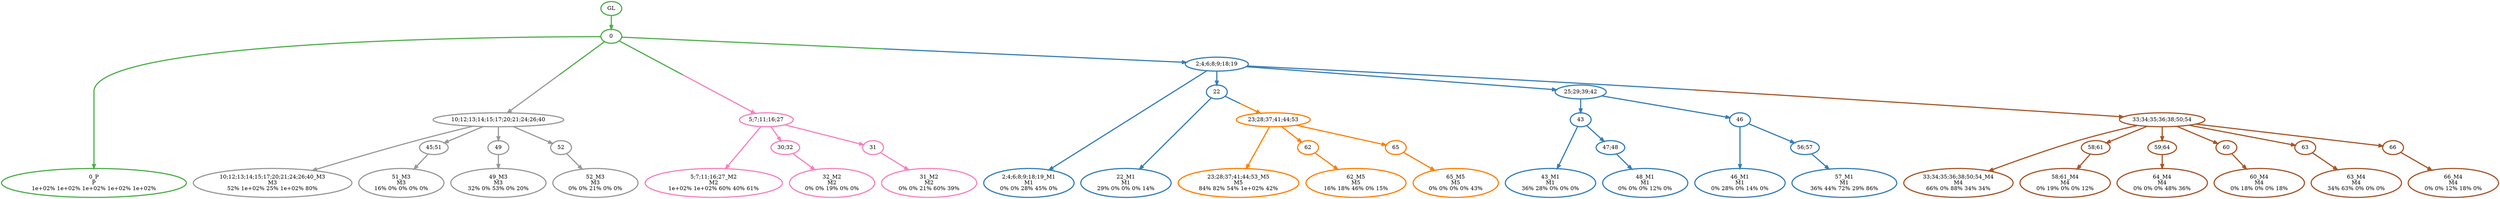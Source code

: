 digraph T {
	{
		rank=same
		45 [penwidth=3,colorscheme=set19,color=3,label="0_P\nP\n1e+02% 1e+02% 1e+02% 1e+02% 1e+02%"]
		44 [penwidth=3,colorscheme=set19,color=2,label="2;4;6;8;9;18;19_M1\nM1\n0% 0% 28% 45% 0%"]
		42 [penwidth=3,colorscheme=set19,color=2,label="22_M1\nM1\n29% 0% 0% 0% 14%"]
		39 [penwidth=3,colorscheme=set19,color=2,label="43_M1\nM1\n36% 28% 0% 0% 0%"]
		37 [penwidth=3,colorscheme=set19,color=2,label="48_M1\nM1\n0% 0% 0% 12% 0%"]
		35 [penwidth=3,colorscheme=set19,color=2,label="46_M1\nM1\n0% 28% 0% 14% 0%"]
		33 [penwidth=3,colorscheme=set19,color=2,label="57_M1\nM1\n36% 44% 72% 29% 86%"]
		32 [penwidth=3,colorscheme=set19,color=8,label="5;7;11;16;27_M2\nM2\n1e+02% 1e+02% 60% 40% 61%"]
		30 [penwidth=3,colorscheme=set19,color=8,label="32_M2\nM2\n0% 0% 19% 0% 0%"]
		28 [penwidth=3,colorscheme=set19,color=8,label="31_M2\nM2\n0% 0% 21% 60% 39%"]
		27 [penwidth=3,colorscheme=set19,color=9,label="10;12;13;14;15;17;20;21;24;26;40_M3\nM3\n52% 1e+02% 25% 1e+02% 80%"]
		25 [penwidth=3,colorscheme=set19,color=9,label="51_M3\nM3\n16% 0% 0% 0% 0%"]
		23 [penwidth=3,colorscheme=set19,color=9,label="49_M3\nM3\n32% 0% 53% 0% 20%"]
		21 [penwidth=3,colorscheme=set19,color=9,label="52_M3\nM3\n0% 0% 21% 0% 0%"]
		20 [penwidth=3,colorscheme=set19,color=7,label="33;34;35;36;38;50;54_M4\nM4\n66% 0% 88% 34% 34%"]
		18 [penwidth=3,colorscheme=set19,color=7,label="58;61_M4\nM4\n0% 19% 0% 0% 12%"]
		16 [penwidth=3,colorscheme=set19,color=7,label="64_M4\nM4\n0% 0% 0% 48% 36%"]
		14 [penwidth=3,colorscheme=set19,color=7,label="60_M4\nM4\n0% 18% 0% 0% 18%"]
		12 [penwidth=3,colorscheme=set19,color=7,label="63_M4\nM4\n34% 63% 0% 0% 0%"]
		10 [penwidth=3,colorscheme=set19,color=7,label="66_M4\nM4\n0% 0% 12% 18% 0%"]
		9 [penwidth=3,colorscheme=set19,color=5,label="23;28;37;41;44;53_M5\nM5\n84% 82% 54% 1e+02% 42%"]
		7 [penwidth=3,colorscheme=set19,color=5,label="62_M5\nM5\n16% 18% 46% 0% 15%"]
		5 [penwidth=3,colorscheme=set19,color=5,label="65_M5\nM5\n0% 0% 0% 0% 43%"]
	}
	47 [penwidth=3,colorscheme=set19,color=3,label="GL"]
	46 [penwidth=3,colorscheme=set19,color=3,label="0"]
	43 [penwidth=3,colorscheme=set19,color=2,label="22"]
	41 [penwidth=3,colorscheme=set19,color=2,label="25;29;39;42"]
	40 [penwidth=3,colorscheme=set19,color=2,label="43"]
	38 [penwidth=3,colorscheme=set19,color=2,label="47;48"]
	36 [penwidth=3,colorscheme=set19,color=2,label="46"]
	34 [penwidth=3,colorscheme=set19,color=2,label="56;57"]
	31 [penwidth=3,colorscheme=set19,color=8,label="30;32"]
	29 [penwidth=3,colorscheme=set19,color=8,label="31"]
	26 [penwidth=3,colorscheme=set19,color=9,label="45;51"]
	24 [penwidth=3,colorscheme=set19,color=9,label="49"]
	22 [penwidth=3,colorscheme=set19,color=9,label="52"]
	19 [penwidth=3,colorscheme=set19,color=7,label="58;61"]
	17 [penwidth=3,colorscheme=set19,color=7,label="59;64"]
	15 [penwidth=3,colorscheme=set19,color=7,label="60"]
	13 [penwidth=3,colorscheme=set19,color=7,label="63"]
	11 [penwidth=3,colorscheme=set19,color=7,label="66"]
	8 [penwidth=3,colorscheme=set19,color=5,label="62"]
	6 [penwidth=3,colorscheme=set19,color=5,label="65"]
	4 [penwidth=3,colorscheme=set19,color=5,label="23;28;37;41;44;53"]
	3 [penwidth=3,colorscheme=set19,color=7,label="33;34;35;36;38;50;54"]
	2 [penwidth=3,colorscheme=set19,color=9,label="10;12;13;14;15;17;20;21;24;26;40"]
	1 [penwidth=3,colorscheme=set19,color=8,label="5;7;11;16;27"]
	0 [penwidth=3,colorscheme=set19,color=2,label="2;4;6;8;9;18;19"]
	47 -> 46 [penwidth=3,colorscheme=set19,color=3]
	46 -> 45 [penwidth=3,colorscheme=set19,color=3]
	46 -> 2 [penwidth=3,colorscheme=set19,color="3;0.5:9"]
	46 -> 1 [penwidth=3,colorscheme=set19,color="3;0.5:8"]
	46 -> 0 [penwidth=3,colorscheme=set19,color="3;0.5:2"]
	43 -> 42 [penwidth=3,colorscheme=set19,color=2]
	43 -> 4 [penwidth=3,colorscheme=set19,color="2;0.5:5"]
	41 -> 40 [penwidth=3,colorscheme=set19,color=2]
	41 -> 36 [penwidth=3,colorscheme=set19,color=2]
	40 -> 39 [penwidth=3,colorscheme=set19,color=2]
	40 -> 38 [penwidth=3,colorscheme=set19,color=2]
	38 -> 37 [penwidth=3,colorscheme=set19,color=2]
	36 -> 35 [penwidth=3,colorscheme=set19,color=2]
	36 -> 34 [penwidth=3,colorscheme=set19,color=2]
	34 -> 33 [penwidth=3,colorscheme=set19,color=2]
	31 -> 30 [penwidth=3,colorscheme=set19,color=8]
	29 -> 28 [penwidth=3,colorscheme=set19,color=8]
	26 -> 25 [penwidth=3,colorscheme=set19,color=9]
	24 -> 23 [penwidth=3,colorscheme=set19,color=9]
	22 -> 21 [penwidth=3,colorscheme=set19,color=9]
	19 -> 18 [penwidth=3,colorscheme=set19,color=7]
	17 -> 16 [penwidth=3,colorscheme=set19,color=7]
	15 -> 14 [penwidth=3,colorscheme=set19,color=7]
	13 -> 12 [penwidth=3,colorscheme=set19,color=7]
	11 -> 10 [penwidth=3,colorscheme=set19,color=7]
	8 -> 7 [penwidth=3,colorscheme=set19,color=5]
	6 -> 5 [penwidth=3,colorscheme=set19,color=5]
	4 -> 9 [penwidth=3,colorscheme=set19,color=5]
	4 -> 8 [penwidth=3,colorscheme=set19,color=5]
	4 -> 6 [penwidth=3,colorscheme=set19,color=5]
	3 -> 20 [penwidth=3,colorscheme=set19,color=7]
	3 -> 19 [penwidth=3,colorscheme=set19,color=7]
	3 -> 17 [penwidth=3,colorscheme=set19,color=7]
	3 -> 15 [penwidth=3,colorscheme=set19,color=7]
	3 -> 13 [penwidth=3,colorscheme=set19,color=7]
	3 -> 11 [penwidth=3,colorscheme=set19,color=7]
	2 -> 27 [penwidth=3,colorscheme=set19,color=9]
	2 -> 26 [penwidth=3,colorscheme=set19,color=9]
	2 -> 24 [penwidth=3,colorscheme=set19,color=9]
	2 -> 22 [penwidth=3,colorscheme=set19,color=9]
	1 -> 32 [penwidth=3,colorscheme=set19,color=8]
	1 -> 31 [penwidth=3,colorscheme=set19,color=8]
	1 -> 29 [penwidth=3,colorscheme=set19,color=8]
	0 -> 44 [penwidth=3,colorscheme=set19,color=2]
	0 -> 43 [penwidth=3,colorscheme=set19,color=2]
	0 -> 41 [penwidth=3,colorscheme=set19,color=2]
	0 -> 3 [penwidth=3,colorscheme=set19,color="2;0.5:7"]
}
